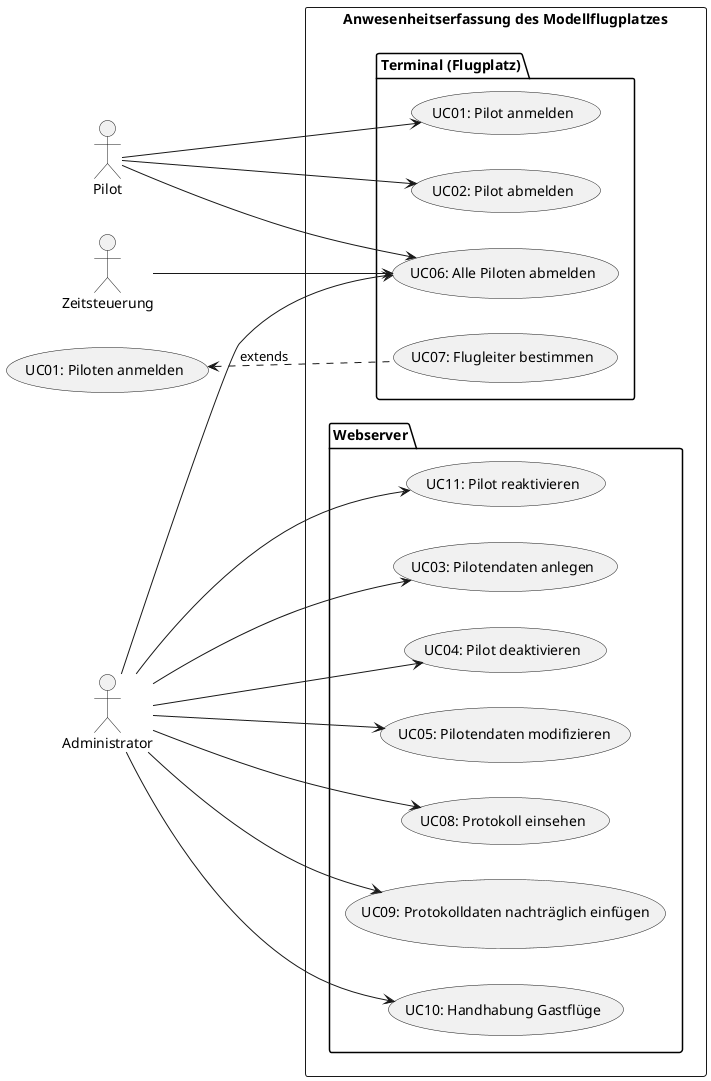 @startuml use_case_diagram

left to right direction

actor Pilot

actor Administrator

actor Zeitsteuerung

rectangle "Anwesenheitserfassung des Modellflugplatzes" {
  
  package "Terminal (Flugplatz)"{

  (UC01: Pilot anmelden)
  (UC02: Pilot abmelden)
  (UC06: Alle Piloten abmelden)
  (UC07: Flugleiter bestimmen)

  }
  
  package "Webserver"{

  (UC03: Pilotendaten anlegen)
  (UC04: Pilot deaktivieren)
  (UC05: Pilotendaten modifizieren)
  (UC08: Protokoll einsehen)
  (UC09: Protokolldaten nachträglich einfügen)
  (UC10: Handhabung Gastflüge)
  (UC11: Pilot reaktivieren)
  
  }
}


Pilot --> (UC01: Pilot anmelden)
(UC01: Piloten anmelden) <.down. (UC07: Flugleiter bestimmen) : extends

Pilot --> (UC02: Pilot abmelden)

Pilot --> (UC06: Alle Piloten abmelden)


Administrator --> (UC03: Pilotendaten anlegen) 

Administrator --> (UC04: Pilot deaktivieren) 

Administrator --> (UC05: Pilotendaten modifizieren) 

Administrator --> (UC08: Protokoll einsehen) 

Administrator --> (UC09: Protokolldaten nachträglich einfügen) 

Administrator -->  (UC10: Handhabung Gastflüge)

Administrator --> (UC06: Alle Piloten abmelden)

Administrator --> (UC11: Pilot reaktivieren)


Zeitsteuerung --> (UC06: Alle Piloten abmelden)


@enduml